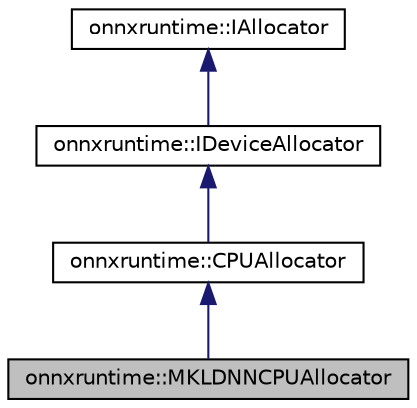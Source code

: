 digraph "onnxruntime::MKLDNNCPUAllocator"
{
  edge [fontname="Helvetica",fontsize="10",labelfontname="Helvetica",labelfontsize="10"];
  node [fontname="Helvetica",fontsize="10",shape=record];
  Node0 [label="onnxruntime::MKLDNNCPUAllocator",height=0.2,width=0.4,color="black", fillcolor="grey75", style="filled", fontcolor="black"];
  Node1 -> Node0 [dir="back",color="midnightblue",fontsize="10",style="solid",fontname="Helvetica"];
  Node1 [label="onnxruntime::CPUAllocator",height=0.2,width=0.4,color="black", fillcolor="white", style="filled",URL="$classonnxruntime_1_1CPUAllocator.html"];
  Node2 -> Node1 [dir="back",color="midnightblue",fontsize="10",style="solid",fontname="Helvetica"];
  Node2 [label="onnxruntime::IDeviceAllocator",height=0.2,width=0.4,color="black", fillcolor="white", style="filled",URL="$classonnxruntime_1_1IDeviceAllocator.html"];
  Node3 -> Node2 [dir="back",color="midnightblue",fontsize="10",style="solid",fontname="Helvetica"];
  Node3 [label="onnxruntime::IAllocator",height=0.2,width=0.4,color="black", fillcolor="white", style="filled",URL="$classonnxruntime_1_1IAllocator.html"];
}

